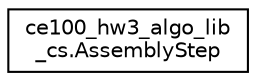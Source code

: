 digraph "Graphical Class Hierarchy"
{
 // INTERACTIVE_SVG=YES
 // LATEX_PDF_SIZE
  edge [fontname="Helvetica",fontsize="10",labelfontname="Helvetica",labelfontsize="10"];
  node [fontname="Helvetica",fontsize="10",shape=record];
  rankdir="LR";
  Node0 [label="ce100_hw3_algo_lib\l_cs.AssemblyStep",height=0.2,width=0.4,color="black", fillcolor="white", style="filled",URL="$dc/de2/a00024.html",tooltip=" "];
}
